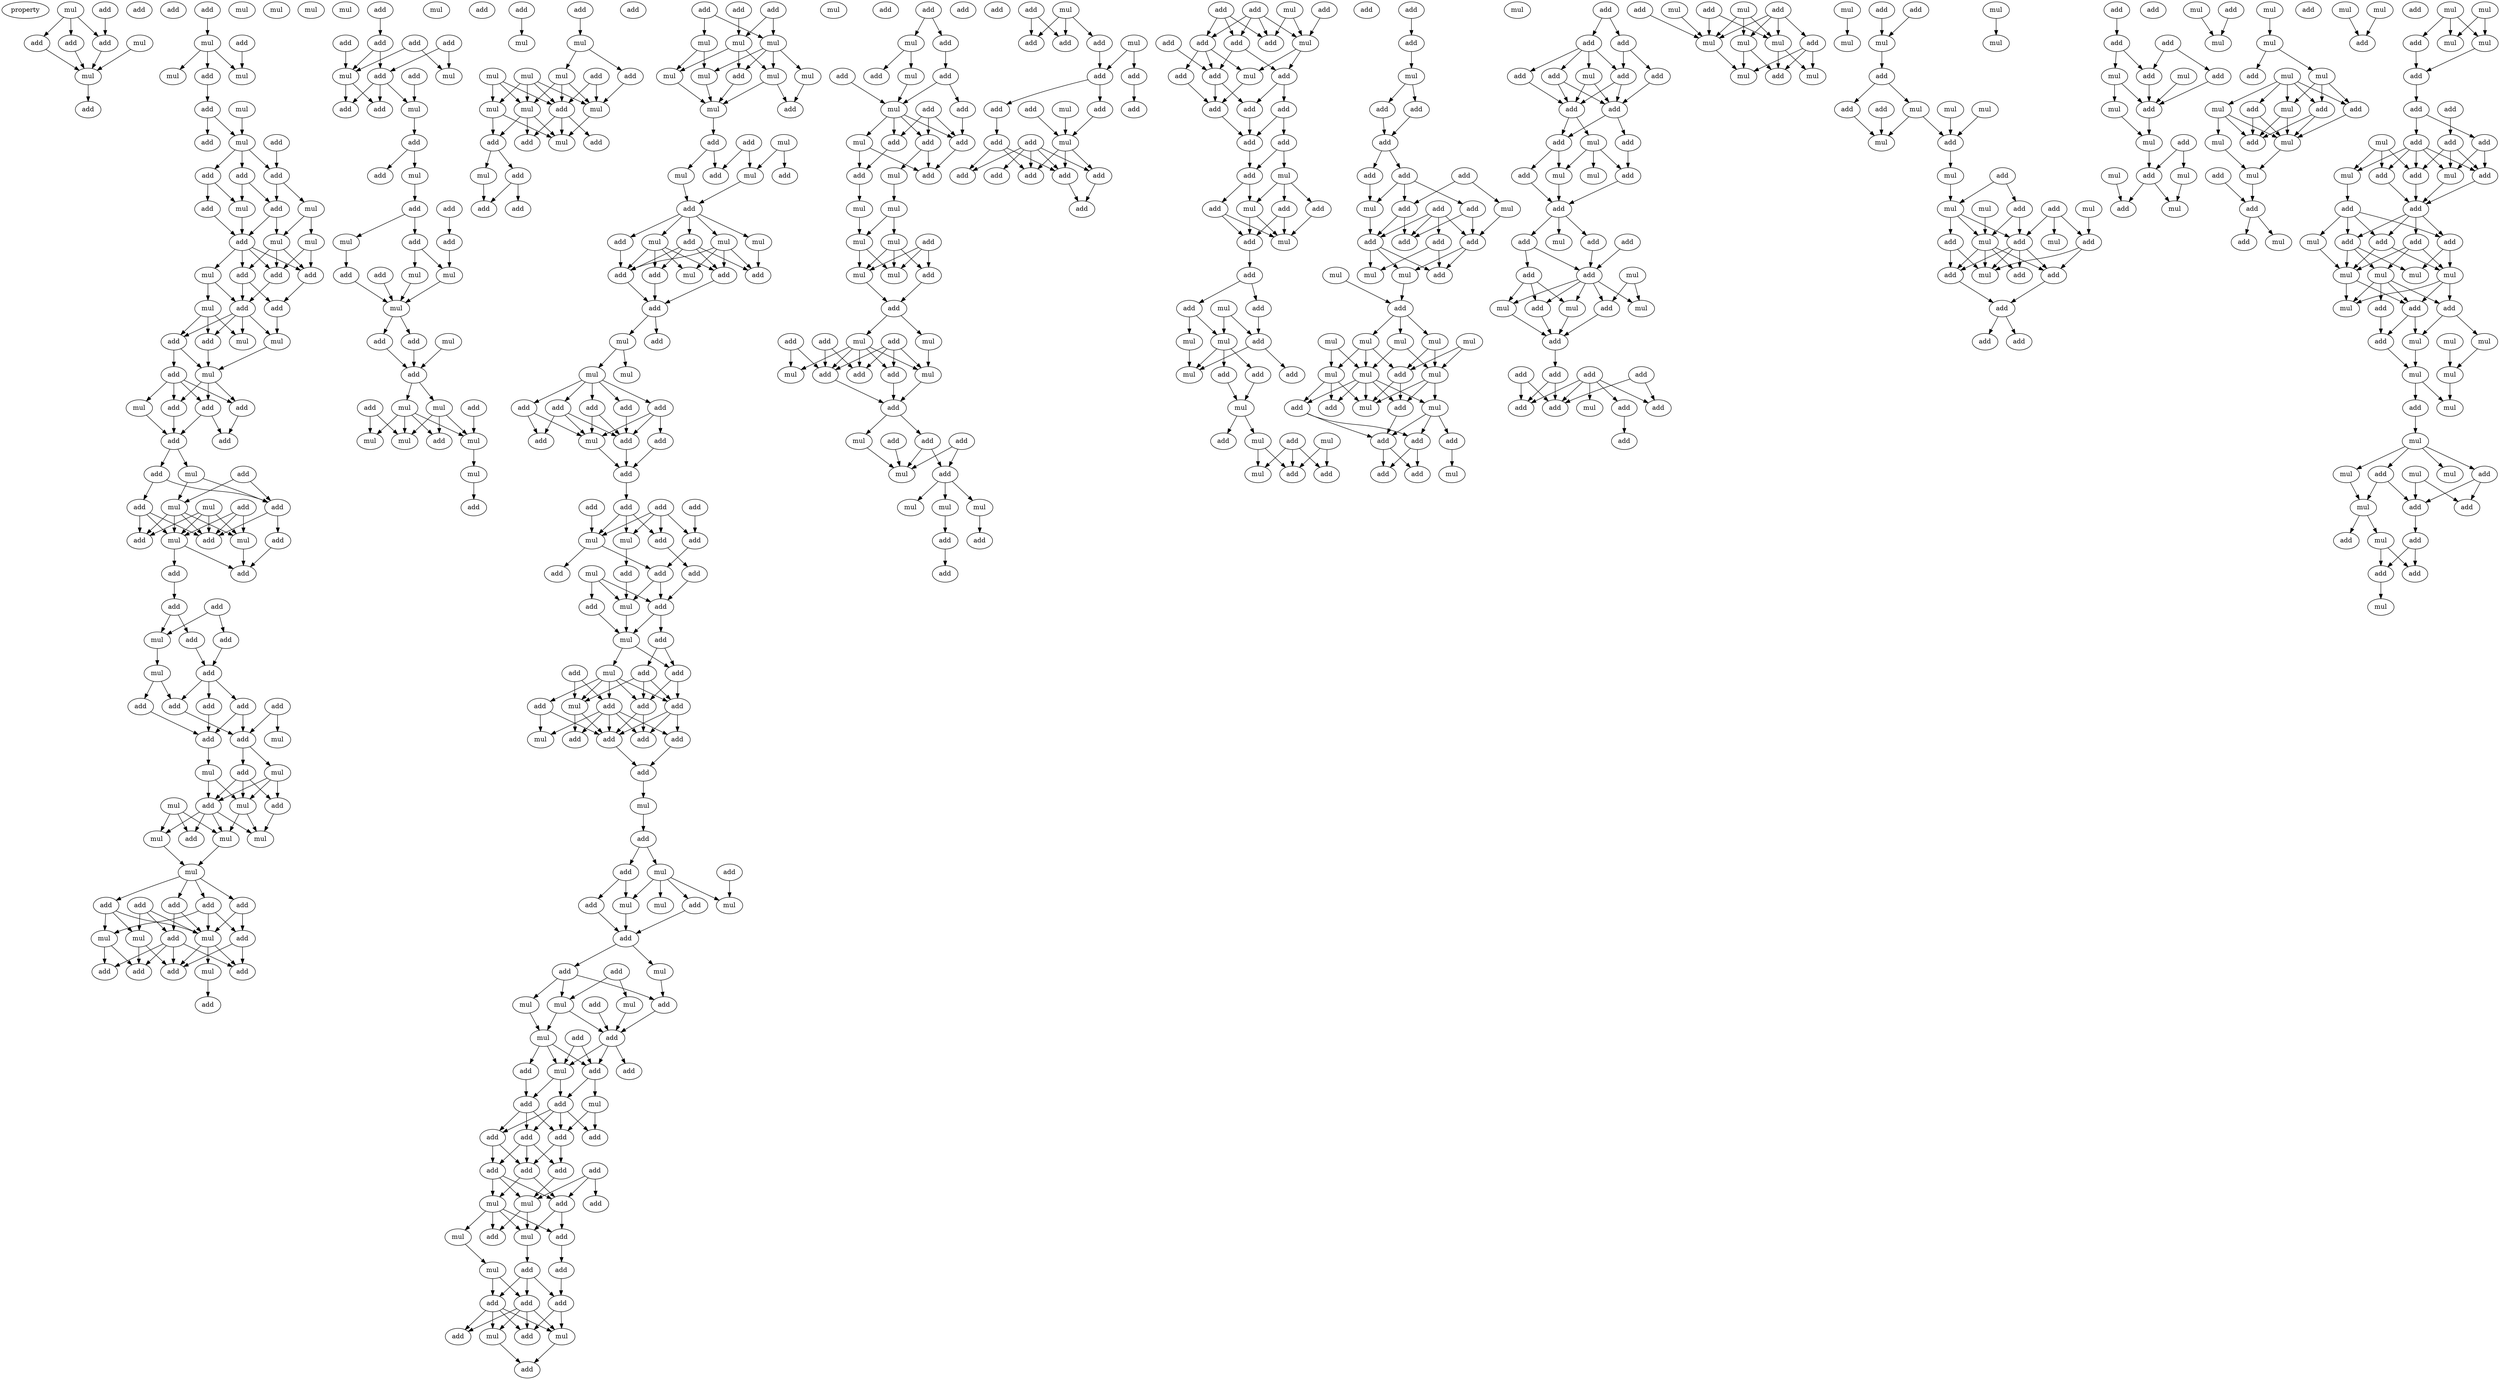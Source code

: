 digraph {
    node [fontcolor=black]
    property [mul=2,lf=1.6]
    0 [ label = mul ];
    1 [ label = add ];
    2 [ label = add ];
    3 [ label = mul ];
    4 [ label = add ];
    5 [ label = add ];
    6 [ label = mul ];
    7 [ label = add ];
    8 [ label = add ];
    9 [ label = add ];
    10 [ label = add ];
    11 [ label = add ];
    12 [ label = mul ];
    13 [ label = add ];
    14 [ label = mul ];
    15 [ label = mul ];
    16 [ label = mul ];
    17 [ label = mul ];
    18 [ label = add ];
    19 [ label = mul ];
    20 [ label = add ];
    21 [ label = add ];
    22 [ label = mul ];
    23 [ label = add ];
    24 [ label = add ];
    25 [ label = add ];
    26 [ label = add ];
    27 [ label = mul ];
    28 [ label = mul ];
    29 [ label = add ];
    30 [ label = add ];
    31 [ label = mul ];
    32 [ label = mul ];
    33 [ label = add ];
    34 [ label = add ];
    35 [ label = mul ];
    36 [ label = add ];
    37 [ label = add ];
    38 [ label = add ];
    39 [ label = mul ];
    40 [ label = add ];
    41 [ label = mul ];
    42 [ label = mul ];
    43 [ label = add ];
    44 [ label = add ];
    45 [ label = mul ];
    46 [ label = mul ];
    47 [ label = add ];
    48 [ label = add ];
    49 [ label = add ];
    50 [ label = add ];
    51 [ label = add ];
    52 [ label = add ];
    53 [ label = mul ];
    54 [ label = add ];
    55 [ label = add ];
    56 [ label = add ];
    57 [ label = mul ];
    58 [ label = mul ];
    59 [ label = add ];
    60 [ label = mul ];
    61 [ label = add ];
    62 [ label = add ];
    63 [ label = add ];
    64 [ label = mul ];
    65 [ label = add ];
    66 [ label = add ];
    67 [ label = mul ];
    68 [ label = add ];
    69 [ label = add ];
    70 [ label = add ];
    71 [ label = mul ];
    72 [ label = add ];
    73 [ label = add ];
    74 [ label = mul ];
    75 [ label = add ];
    76 [ label = add ];
    77 [ label = add ];
    78 [ label = add ];
    79 [ label = add ];
    80 [ label = add ];
    81 [ label = add ];
    82 [ label = mul ];
    83 [ label = mul ];
    84 [ label = mul ];
    85 [ label = add ];
    86 [ label = add ];
    87 [ label = mul ];
    88 [ label = add ];
    89 [ label = mul ];
    90 [ label = mul ];
    91 [ label = mul ];
    92 [ label = add ];
    93 [ label = mul ];
    94 [ label = mul ];
    95 [ label = add ];
    96 [ label = add ];
    97 [ label = add ];
    98 [ label = add ];
    99 [ label = add ];
    100 [ label = add ];
    101 [ label = mul ];
    102 [ label = mul ];
    103 [ label = mul ];
    104 [ label = add ];
    105 [ label = add ];
    106 [ label = mul ];
    107 [ label = add ];
    108 [ label = add ];
    109 [ label = add ];
    110 [ label = add ];
    111 [ label = mul ];
    112 [ label = add ];
    113 [ label = add ];
    114 [ label = add ];
    115 [ label = add ];
    116 [ label = add ];
    117 [ label = mul ];
    118 [ label = mul ];
    119 [ label = add ];
    120 [ label = add ];
    121 [ label = mul ];
    122 [ label = add ];
    123 [ label = add ];
    124 [ label = add ];
    125 [ label = add ];
    126 [ label = mul ];
    127 [ label = add ];
    128 [ label = add ];
    129 [ label = add ];
    130 [ label = add ];
    131 [ label = mul ];
    132 [ label = mul ];
    133 [ label = add ];
    134 [ label = add ];
    135 [ label = mul ];
    136 [ label = mul ];
    137 [ label = mul ];
    138 [ label = add ];
    139 [ label = add ];
    140 [ label = mul ];
    141 [ label = add ];
    142 [ label = add ];
    143 [ label = mul ];
    144 [ label = mul ];
    145 [ label = add ];
    146 [ label = mul ];
    147 [ label = mul ];
    148 [ label = mul ];
    149 [ label = add ];
    150 [ label = mul ];
    151 [ label = add ];
    152 [ label = add ];
    153 [ label = add ];
    154 [ label = mul ];
    155 [ label = add ];
    156 [ label = mul ];
    157 [ label = mul ];
    158 [ label = mul ];
    159 [ label = add ];
    160 [ label = mul ];
    161 [ label = add ];
    162 [ label = add ];
    163 [ label = mul ];
    164 [ label = mul ];
    165 [ label = mul ];
    166 [ label = mul ];
    167 [ label = add ];
    168 [ label = add ];
    169 [ label = add ];
    170 [ label = add ];
    171 [ label = mul ];
    172 [ label = add ];
    173 [ label = add ];
    174 [ label = add ];
    175 [ label = add ];
    176 [ label = add ];
    177 [ label = add ];
    178 [ label = mul ];
    179 [ label = mul ];
    180 [ label = mul ];
    181 [ label = mul ];
    182 [ label = add ];
    183 [ label = mul ];
    184 [ label = mul ];
    185 [ label = mul ];
    186 [ label = add ];
    187 [ label = mul ];
    188 [ label = add ];
    189 [ label = add ];
    190 [ label = mul ];
    191 [ label = mul ];
    192 [ label = mul ];
    193 [ label = add ];
    194 [ label = mul ];
    195 [ label = add ];
    196 [ label = add ];
    197 [ label = add ];
    198 [ label = mul ];
    199 [ label = mul ];
    200 [ label = add ];
    201 [ label = mul ];
    202 [ label = add ];
    203 [ label = add ];
    204 [ label = add ];
    205 [ label = mul ];
    206 [ label = add ];
    207 [ label = add ];
    208 [ label = mul ];
    209 [ label = add ];
    210 [ label = add ];
    211 [ label = mul ];
    212 [ label = mul ];
    213 [ label = add ];
    214 [ label = add ];
    215 [ label = add ];
    216 [ label = add ];
    217 [ label = add ];
    218 [ label = mul ];
    219 [ label = add ];
    220 [ label = add ];
    221 [ label = add ];
    222 [ label = add ];
    223 [ label = add ];
    224 [ label = add ];
    225 [ label = add ];
    226 [ label = add ];
    227 [ label = add ];
    228 [ label = mul ];
    229 [ label = add ];
    230 [ label = mul ];
    231 [ label = add ];
    232 [ label = add ];
    233 [ label = add ];
    234 [ label = mul ];
    235 [ label = add ];
    236 [ label = add ];
    237 [ label = mul ];
    238 [ label = add ];
    239 [ label = add ];
    240 [ label = mul ];
    241 [ label = add ];
    242 [ label = add ];
    243 [ label = mul ];
    244 [ label = add ];
    245 [ label = mul ];
    246 [ label = add ];
    247 [ label = add ];
    248 [ label = add ];
    249 [ label = add ];
    250 [ label = add ];
    251 [ label = mul ];
    252 [ label = add ];
    253 [ label = add ];
    254 [ label = add ];
    255 [ label = add ];
    256 [ label = mul ];
    257 [ label = add ];
    258 [ label = mul ];
    259 [ label = add ];
    260 [ label = add ];
    261 [ label = add ];
    262 [ label = mul ];
    263 [ label = add ];
    264 [ label = mul ];
    265 [ label = mul ];
    266 [ label = add ];
    267 [ label = mul ];
    268 [ label = add ];
    269 [ label = add ];
    270 [ label = mul ];
    271 [ label = add ];
    272 [ label = mul ];
    273 [ label = add ];
    274 [ label = mul ];
    275 [ label = add ];
    276 [ label = mul ];
    277 [ label = add ];
    278 [ label = add ];
    279 [ label = add ];
    280 [ label = mul ];
    281 [ label = add ];
    282 [ label = add ];
    283 [ label = add ];
    284 [ label = mul ];
    285 [ label = add ];
    286 [ label = add ];
    287 [ label = add ];
    288 [ label = add ];
    289 [ label = add ];
    290 [ label = add ];
    291 [ label = add ];
    292 [ label = add ];
    293 [ label = add ];
    294 [ label = mul ];
    295 [ label = add ];
    296 [ label = mul ];
    297 [ label = add ];
    298 [ label = add ];
    299 [ label = mul ];
    300 [ label = mul ];
    301 [ label = add ];
    302 [ label = mul ];
    303 [ label = add ];
    304 [ label = add ];
    305 [ label = add ];
    306 [ label = add ];
    307 [ label = add ];
    308 [ label = add ];
    309 [ label = mul ];
    310 [ label = mul ];
    311 [ label = add ];
    312 [ label = add ];
    313 [ label = add ];
    314 [ label = mul ];
    315 [ label = add ];
    316 [ label = add ];
    317 [ label = mul ];
    318 [ label = add ];
    319 [ label = add ];
    320 [ label = add ];
    321 [ label = add ];
    322 [ label = mul ];
    323 [ label = add ];
    324 [ label = add ];
    325 [ label = add ];
    326 [ label = mul ];
    327 [ label = add ];
    328 [ label = add ];
    329 [ label = mul ];
    330 [ label = mul ];
    331 [ label = mul ];
    332 [ label = mul ];
    333 [ label = mul ];
    334 [ label = add ];
    335 [ label = mul ];
    336 [ label = mul ];
    337 [ label = add ];
    338 [ label = add ];
    339 [ label = mul ];
    340 [ label = add ];
    341 [ label = mul ];
    342 [ label = add ];
    343 [ label = add ];
    344 [ label = add ];
    345 [ label = mul ];
    346 [ label = mul ];
    347 [ label = add ];
    348 [ label = add ];
    349 [ label = add ];
    350 [ label = add ];
    351 [ label = add ];
    352 [ label = add ];
    353 [ label = mul ];
    354 [ label = add ];
    355 [ label = mul ];
    356 [ label = add ];
    357 [ label = mul ];
    358 [ label = mul ];
    359 [ label = mul ];
    360 [ label = add ];
    361 [ label = add ];
    362 [ label = add ];
    363 [ label = add ];
    364 [ label = mul ];
    365 [ label = add ];
    366 [ label = add ];
    367 [ label = mul ];
    368 [ label = add ];
    369 [ label = add ];
    370 [ label = add ];
    371 [ label = mul ];
    372 [ label = add ];
    373 [ label = add ];
    374 [ label = add ];
    375 [ label = add ];
    376 [ label = mul ];
    377 [ label = add ];
    378 [ label = add ];
    379 [ label = add ];
    380 [ label = add ];
    381 [ label = add ];
    382 [ label = add ];
    383 [ label = add ];
    384 [ label = add ];
    385 [ label = add ];
    386 [ label = add ];
    387 [ label = mul ];
    388 [ label = add ];
    389 [ label = add ];
    390 [ label = add ];
    391 [ label = mul ];
    392 [ label = add ];
    393 [ label = add ];
    394 [ label = add ];
    395 [ label = mul ];
    396 [ label = add ];
    397 [ label = add ];
    398 [ label = add ];
    399 [ label = add ];
    400 [ label = add ];
    401 [ label = add ];
    402 [ label = add ];
    403 [ label = add ];
    404 [ label = mul ];
    405 [ label = add ];
    406 [ label = add ];
    407 [ label = mul ];
    408 [ label = add ];
    409 [ label = add ];
    410 [ label = mul ];
    411 [ label = add ];
    412 [ label = add ];
    413 [ label = mul ];
    414 [ label = add ];
    415 [ label = add ];
    416 [ label = add ];
    417 [ label = mul ];
    418 [ label = mul ];
    419 [ label = add ];
    420 [ label = mul ];
    421 [ label = add ];
    422 [ label = add ];
    423 [ label = mul ];
    424 [ label = mul ];
    425 [ label = add ];
    426 [ label = mul ];
    427 [ label = add ];
    428 [ label = add ];
    429 [ label = mul ];
    430 [ label = add ];
    431 [ label = add ];
    432 [ label = add ];
    433 [ label = mul ];
    434 [ label = mul ];
    435 [ label = add ];
    436 [ label = add ];
    437 [ label = add ];
    438 [ label = add ];
    439 [ label = add ];
    440 [ label = add ];
    441 [ label = add ];
    442 [ label = mul ];
    443 [ label = mul ];
    444 [ label = add ];
    445 [ label = add ];
    446 [ label = add ];
    447 [ label = add ];
    448 [ label = add ];
    449 [ label = add ];
    450 [ label = mul ];
    451 [ label = mul ];
    452 [ label = add ];
    453 [ label = mul ];
    454 [ label = add ];
    455 [ label = mul ];
    456 [ label = mul ];
    457 [ label = mul ];
    458 [ label = mul ];
    459 [ label = mul ];
    460 [ label = add ];
    461 [ label = mul ];
    462 [ label = mul ];
    463 [ label = mul ];
    464 [ label = add ];
    465 [ label = mul ];
    466 [ label = add ];
    467 [ label = mul ];
    468 [ label = add ];
    469 [ label = add ];
    470 [ label = add ];
    471 [ label = add ];
    472 [ label = add ];
    473 [ label = mul ];
    474 [ label = add ];
    475 [ label = add ];
    476 [ label = add ];
    477 [ label = add ];
    478 [ label = add ];
    479 [ label = add ];
    480 [ label = add ];
    481 [ label = mul ];
    482 [ label = add ];
    483 [ label = add ];
    484 [ label = add ];
    485 [ label = add ];
    486 [ label = add ];
    487 [ label = mul ];
    488 [ label = add ];
    489 [ label = mul ];
    490 [ label = add ];
    491 [ label = mul ];
    492 [ label = add ];
    493 [ label = add ];
    494 [ label = add ];
    495 [ label = add ];
    496 [ label = mul ];
    497 [ label = mul ];
    498 [ label = add ];
    499 [ label = add ];
    500 [ label = mul ];
    501 [ label = mul ];
    502 [ label = add ];
    503 [ label = add ];
    504 [ label = mul ];
    505 [ label = add ];
    506 [ label = add ];
    507 [ label = add ];
    508 [ label = add ];
    509 [ label = add ];
    510 [ label = add ];
    511 [ label = mul ];
    512 [ label = add ];
    513 [ label = add ];
    514 [ label = add ];
    515 [ label = add ];
    516 [ label = mul ];
    517 [ label = add ];
    518 [ label = mul ];
    519 [ label = add ];
    520 [ label = add ];
    521 [ label = mul ];
    522 [ label = add ];
    523 [ label = mul ];
    524 [ label = mul ];
    525 [ label = mul ];
    526 [ label = mul ];
    527 [ label = add ];
    528 [ label = mul ];
    529 [ label = mul ];
    530 [ label = add ];
    531 [ label = add ];
    532 [ label = mul ];
    533 [ label = mul ];
    534 [ label = mul ];
    535 [ label = add ];
    536 [ label = add ];
    537 [ label = mul ];
    538 [ label = add ];
    539 [ label = mul ];
    540 [ label = mul ];
    541 [ label = add ];
    542 [ label = mul ];
    543 [ label = add ];
    544 [ label = mul ];
    545 [ label = mul ];
    546 [ label = add ];
    547 [ label = mul ];
    548 [ label = mul ];
    549 [ label = add ];
    550 [ label = mul ];
    551 [ label = add ];
    552 [ label = add ];
    553 [ label = add ];
    554 [ label = mul ];
    555 [ label = add ];
    556 [ label = add ];
    557 [ label = mul ];
    558 [ label = add ];
    559 [ label = add ];
    560 [ label = add ];
    561 [ label = add ];
    562 [ label = add ];
    563 [ label = add ];
    564 [ label = add ];
    565 [ label = mul ];
    566 [ label = mul ];
    567 [ label = add ];
    568 [ label = add ];
    569 [ label = mul ];
    570 [ label = add ];
    571 [ label = add ];
    572 [ label = mul ];
    573 [ label = add ];
    574 [ label = mul ];
    575 [ label = mul ];
    576 [ label = add ];
    577 [ label = mul ];
    578 [ label = add ];
    579 [ label = mul ];
    580 [ label = add ];
    581 [ label = mul ];
    582 [ label = mul ];
    583 [ label = add ];
    584 [ label = mul ];
    585 [ label = mul ];
    586 [ label = add ];
    587 [ label = mul ];
    588 [ label = add ];
    589 [ label = add ];
    590 [ label = add ];
    591 [ label = mul ];
    592 [ label = mul ];
    593 [ label = add ];
    594 [ label = mul ];
    595 [ label = mul ];
    596 [ label = add ];
    597 [ label = mul ];
    598 [ label = add ];
    599 [ label = add ];
    600 [ label = mul ];
    601 [ label = add ];
    602 [ label = mul ];
    603 [ label = mul ];
    604 [ label = add ];
    605 [ label = mul ];
    606 [ label = mul ];
    607 [ label = add ];
    608 [ label = mul ];
    609 [ label = mul ];
    610 [ label = add ];
    611 [ label = add ];
    612 [ label = add ];
    613 [ label = mul ];
    614 [ label = add ];
    615 [ label = add ];
    616 [ label = add ];
    617 [ label = add ];
    618 [ label = add ];
    619 [ label = add ];
    620 [ label = mul ];
    621 [ label = mul ];
    622 [ label = add ];
    623 [ label = add ];
    624 [ label = add ];
    625 [ label = mul ];
    626 [ label = add ];
    627 [ label = add ];
    628 [ label = add ];
    629 [ label = mul ];
    630 [ label = mul ];
    631 [ label = mul ];
    632 [ label = mul ];
    633 [ label = add ];
    634 [ label = add ];
    635 [ label = mul ];
    636 [ label = add ];
    637 [ label = mul ];
    638 [ label = mul ];
    639 [ label = add ];
    640 [ label = mul ];
    641 [ label = mul ];
    642 [ label = mul ];
    643 [ label = add ];
    644 [ label = mul ];
    645 [ label = mul ];
    646 [ label = mul ];
    647 [ label = add ];
    648 [ label = mul ];
    649 [ label = add ];
    650 [ label = mul ];
    651 [ label = mul ];
    652 [ label = add ];
    653 [ label = add ];
    654 [ label = add ];
    655 [ label = mul ];
    656 [ label = add ];
    657 [ label = add ];
    658 [ label = add ];
    659 [ label = mul ];
    0 -> 2 [ name = 0 ];
    0 -> 4 [ name = 1 ];
    0 -> 5 [ name = 2 ];
    1 -> 4 [ name = 3 ];
    2 -> 6 [ name = 4 ];
    3 -> 6 [ name = 5 ];
    4 -> 6 [ name = 6 ];
    5 -> 6 [ name = 7 ];
    6 -> 7 [ name = 8 ];
    10 -> 12 [ name = 9 ];
    11 -> 16 [ name = 10 ];
    12 -> 13 [ name = 11 ];
    12 -> 16 [ name = 12 ];
    12 -> 17 [ name = 13 ];
    13 -> 18 [ name = 14 ];
    18 -> 20 [ name = 15 ];
    18 -> 22 [ name = 16 ];
    19 -> 22 [ name = 17 ];
    21 -> 23 [ name = 18 ];
    22 -> 23 [ name = 19 ];
    22 -> 24 [ name = 20 ];
    22 -> 25 [ name = 21 ];
    23 -> 27 [ name = 22 ];
    23 -> 29 [ name = 23 ];
    24 -> 26 [ name = 24 ];
    24 -> 28 [ name = 25 ];
    25 -> 28 [ name = 26 ];
    25 -> 29 [ name = 27 ];
    26 -> 30 [ name = 28 ];
    27 -> 31 [ name = 29 ];
    27 -> 32 [ name = 30 ];
    28 -> 30 [ name = 31 ];
    29 -> 30 [ name = 32 ];
    29 -> 31 [ name = 33 ];
    30 -> 33 [ name = 34 ];
    30 -> 34 [ name = 35 ];
    30 -> 35 [ name = 36 ];
    30 -> 36 [ name = 37 ];
    31 -> 33 [ name = 38 ];
    31 -> 34 [ name = 39 ];
    31 -> 36 [ name = 40 ];
    32 -> 34 [ name = 41 ];
    32 -> 36 [ name = 42 ];
    33 -> 37 [ name = 43 ];
    33 -> 38 [ name = 44 ];
    34 -> 38 [ name = 45 ];
    35 -> 38 [ name = 46 ];
    35 -> 39 [ name = 47 ];
    36 -> 37 [ name = 48 ];
    37 -> 42 [ name = 49 ];
    38 -> 40 [ name = 50 ];
    38 -> 41 [ name = 51 ];
    38 -> 42 [ name = 52 ];
    38 -> 43 [ name = 53 ];
    39 -> 40 [ name = 54 ];
    39 -> 41 [ name = 55 ];
    39 -> 43 [ name = 56 ];
    40 -> 44 [ name = 57 ];
    40 -> 45 [ name = 58 ];
    42 -> 45 [ name = 59 ];
    43 -> 45 [ name = 60 ];
    44 -> 46 [ name = 61 ];
    44 -> 47 [ name = 62 ];
    44 -> 48 [ name = 63 ];
    44 -> 49 [ name = 64 ];
    45 -> 47 [ name = 65 ];
    45 -> 48 [ name = 66 ];
    45 -> 49 [ name = 67 ];
    46 -> 51 [ name = 68 ];
    47 -> 51 [ name = 69 ];
    48 -> 50 [ name = 70 ];
    48 -> 51 [ name = 71 ];
    49 -> 50 [ name = 72 ];
    51 -> 53 [ name = 73 ];
    51 -> 54 [ name = 74 ];
    52 -> 56 [ name = 75 ];
    52 -> 57 [ name = 76 ];
    53 -> 56 [ name = 77 ];
    53 -> 57 [ name = 78 ];
    54 -> 55 [ name = 79 ];
    54 -> 56 [ name = 80 ];
    55 -> 62 [ name = 81 ];
    55 -> 63 [ name = 82 ];
    55 -> 64 [ name = 83 ];
    56 -> 61 [ name = 84 ];
    56 -> 63 [ name = 85 ];
    57 -> 60 [ name = 86 ];
    57 -> 62 [ name = 87 ];
    57 -> 63 [ name = 88 ];
    57 -> 64 [ name = 89 ];
    58 -> 60 [ name = 90 ];
    58 -> 62 [ name = 91 ];
    58 -> 63 [ name = 92 ];
    58 -> 64 [ name = 93 ];
    59 -> 60 [ name = 94 ];
    59 -> 63 [ name = 95 ];
    59 -> 64 [ name = 96 ];
    60 -> 66 [ name = 97 ];
    61 -> 66 [ name = 98 ];
    64 -> 65 [ name = 99 ];
    64 -> 66 [ name = 100 ];
    65 -> 68 [ name = 101 ];
    68 -> 70 [ name = 102 ];
    68 -> 71 [ name = 103 ];
    69 -> 71 [ name = 104 ];
    69 -> 72 [ name = 105 ];
    70 -> 73 [ name = 106 ];
    71 -> 74 [ name = 107 ];
    72 -> 73 [ name = 108 ];
    73 -> 75 [ name = 109 ];
    73 -> 77 [ name = 110 ];
    73 -> 79 [ name = 111 ];
    74 -> 76 [ name = 112 ];
    74 -> 77 [ name = 113 ];
    75 -> 80 [ name = 114 ];
    75 -> 81 [ name = 115 ];
    76 -> 80 [ name = 116 ];
    77 -> 81 [ name = 117 ];
    78 -> 81 [ name = 118 ];
    78 -> 82 [ name = 119 ];
    79 -> 80 [ name = 120 ];
    80 -> 84 [ name = 121 ];
    81 -> 83 [ name = 122 ];
    81 -> 85 [ name = 123 ];
    83 -> 86 [ name = 124 ];
    83 -> 87 [ name = 125 ];
    83 -> 88 [ name = 126 ];
    84 -> 86 [ name = 127 ];
    84 -> 87 [ name = 128 ];
    85 -> 86 [ name = 129 ];
    85 -> 87 [ name = 130 ];
    85 -> 88 [ name = 131 ];
    86 -> 90 [ name = 132 ];
    86 -> 91 [ name = 133 ];
    86 -> 92 [ name = 134 ];
    86 -> 93 [ name = 135 ];
    87 -> 91 [ name = 136 ];
    87 -> 93 [ name = 137 ];
    88 -> 91 [ name = 138 ];
    89 -> 90 [ name = 139 ];
    89 -> 92 [ name = 140 ];
    89 -> 93 [ name = 141 ];
    90 -> 94 [ name = 142 ];
    93 -> 94 [ name = 143 ];
    94 -> 95 [ name = 144 ];
    94 -> 96 [ name = 145 ];
    94 -> 98 [ name = 146 ];
    94 -> 99 [ name = 147 ];
    95 -> 100 [ name = 148 ];
    95 -> 101 [ name = 149 ];
    95 -> 102 [ name = 150 ];
    96 -> 101 [ name = 151 ];
    96 -> 102 [ name = 152 ];
    96 -> 103 [ name = 153 ];
    97 -> 101 [ name = 154 ];
    97 -> 103 [ name = 155 ];
    97 -> 104 [ name = 156 ];
    98 -> 101 [ name = 157 ];
    98 -> 104 [ name = 158 ];
    99 -> 100 [ name = 159 ];
    99 -> 101 [ name = 160 ];
    100 -> 107 [ name = 161 ];
    100 -> 109 [ name = 162 ];
    101 -> 106 [ name = 163 ];
    101 -> 107 [ name = 164 ];
    101 -> 109 [ name = 165 ];
    102 -> 105 [ name = 166 ];
    102 -> 108 [ name = 167 ];
    103 -> 107 [ name = 168 ];
    103 -> 108 [ name = 169 ];
    104 -> 105 [ name = 170 ];
    104 -> 107 [ name = 171 ];
    104 -> 108 [ name = 172 ];
    104 -> 109 [ name = 173 ];
    106 -> 110 [ name = 174 ];
    112 -> 116 [ name = 175 ];
    113 -> 117 [ name = 176 ];
    113 -> 118 [ name = 177 ];
    114 -> 118 [ name = 178 ];
    114 -> 119 [ name = 179 ];
    115 -> 117 [ name = 180 ];
    116 -> 117 [ name = 181 ];
    116 -> 119 [ name = 182 ];
    117 -> 122 [ name = 183 ];
    117 -> 123 [ name = 184 ];
    119 -> 121 [ name = 185 ];
    119 -> 122 [ name = 186 ];
    119 -> 123 [ name = 187 ];
    120 -> 121 [ name = 188 ];
    121 -> 124 [ name = 189 ];
    124 -> 125 [ name = 190 ];
    124 -> 126 [ name = 191 ];
    126 -> 127 [ name = 192 ];
    127 -> 130 [ name = 193 ];
    127 -> 131 [ name = 194 ];
    128 -> 129 [ name = 195 ];
    129 -> 132 [ name = 196 ];
    130 -> 132 [ name = 197 ];
    130 -> 135 [ name = 198 ];
    131 -> 134 [ name = 199 ];
    132 -> 136 [ name = 200 ];
    133 -> 136 [ name = 201 ];
    134 -> 136 [ name = 202 ];
    135 -> 136 [ name = 203 ];
    136 -> 138 [ name = 204 ];
    136 -> 139 [ name = 205 ];
    138 -> 141 [ name = 206 ];
    139 -> 141 [ name = 207 ];
    140 -> 141 [ name = 208 ];
    141 -> 143 [ name = 209 ];
    141 -> 144 [ name = 210 ];
    142 -> 146 [ name = 211 ];
    143 -> 146 [ name = 212 ];
    143 -> 148 [ name = 213 ];
    143 -> 149 [ name = 214 ];
    144 -> 146 [ name = 215 ];
    144 -> 147 [ name = 216 ];
    144 -> 148 [ name = 217 ];
    144 -> 149 [ name = 218 ];
    145 -> 147 [ name = 219 ];
    145 -> 148 [ name = 220 ];
    146 -> 150 [ name = 221 ];
    150 -> 151 [ name = 222 ];
    153 -> 154 [ name = 223 ];
    155 -> 156 [ name = 224 ];
    156 -> 157 [ name = 225 ];
    156 -> 159 [ name = 226 ];
    157 -> 162 [ name = 227 ];
    157 -> 163 [ name = 228 ];
    157 -> 165 [ name = 229 ];
    158 -> 162 [ name = 230 ];
    158 -> 163 [ name = 231 ];
    158 -> 164 [ name = 232 ];
    159 -> 165 [ name = 233 ];
    160 -> 162 [ name = 234 ];
    160 -> 163 [ name = 235 ];
    160 -> 164 [ name = 236 ];
    160 -> 165 [ name = 237 ];
    161 -> 162 [ name = 238 ];
    161 -> 165 [ name = 239 ];
    162 -> 166 [ name = 240 ];
    162 -> 167 [ name = 241 ];
    162 -> 170 [ name = 242 ];
    163 -> 166 [ name = 243 ];
    163 -> 167 [ name = 244 ];
    163 -> 168 [ name = 245 ];
    164 -> 166 [ name = 246 ];
    164 -> 168 [ name = 247 ];
    165 -> 166 [ name = 248 ];
    168 -> 171 [ name = 249 ];
    168 -> 172 [ name = 250 ];
    171 -> 174 [ name = 251 ];
    172 -> 173 [ name = 252 ];
    172 -> 174 [ name = 253 ];
    175 -> 180 [ name = 254 ];
    176 -> 178 [ name = 255 ];
    176 -> 179 [ name = 256 ];
    177 -> 179 [ name = 257 ];
    177 -> 180 [ name = 258 ];
    178 -> 184 [ name = 259 ];
    178 -> 185 [ name = 260 ];
    179 -> 181 [ name = 261 ];
    179 -> 182 [ name = 262 ];
    179 -> 183 [ name = 263 ];
    179 -> 185 [ name = 264 ];
    180 -> 181 [ name = 265 ];
    180 -> 182 [ name = 266 ];
    180 -> 184 [ name = 267 ];
    181 -> 186 [ name = 268 ];
    181 -> 187 [ name = 269 ];
    182 -> 187 [ name = 270 ];
    183 -> 186 [ name = 271 ];
    184 -> 187 [ name = 272 ];
    185 -> 187 [ name = 273 ];
    187 -> 188 [ name = 274 ];
    188 -> 191 [ name = 275 ];
    188 -> 193 [ name = 276 ];
    189 -> 193 [ name = 277 ];
    189 -> 194 [ name = 278 ];
    190 -> 194 [ name = 279 ];
    190 -> 195 [ name = 280 ];
    191 -> 196 [ name = 281 ];
    194 -> 196 [ name = 282 ];
    196 -> 197 [ name = 283 ];
    196 -> 198 [ name = 284 ];
    196 -> 199 [ name = 285 ];
    196 -> 200 [ name = 286 ];
    196 -> 201 [ name = 287 ];
    197 -> 202 [ name = 288 ];
    197 -> 203 [ name = 289 ];
    197 -> 204 [ name = 290 ];
    197 -> 206 [ name = 291 ];
    198 -> 202 [ name = 292 ];
    198 -> 203 [ name = 293 ];
    198 -> 205 [ name = 294 ];
    198 -> 206 [ name = 295 ];
    199 -> 206 [ name = 296 ];
    200 -> 203 [ name = 297 ];
    201 -> 202 [ name = 298 ];
    201 -> 203 [ name = 299 ];
    201 -> 204 [ name = 300 ];
    201 -> 205 [ name = 301 ];
    202 -> 207 [ name = 302 ];
    203 -> 207 [ name = 303 ];
    204 -> 207 [ name = 304 ];
    207 -> 208 [ name = 305 ];
    207 -> 210 [ name = 306 ];
    208 -> 211 [ name = 307 ];
    208 -> 212 [ name = 308 ];
    211 -> 213 [ name = 309 ];
    211 -> 214 [ name = 310 ];
    211 -> 215 [ name = 311 ];
    211 -> 216 [ name = 312 ];
    211 -> 217 [ name = 313 ];
    213 -> 218 [ name = 314 ];
    213 -> 221 [ name = 315 ];
    214 -> 218 [ name = 316 ];
    214 -> 220 [ name = 317 ];
    214 -> 221 [ name = 318 ];
    215 -> 218 [ name = 319 ];
    215 -> 220 [ name = 320 ];
    216 -> 218 [ name = 321 ];
    216 -> 219 [ name = 322 ];
    216 -> 220 [ name = 323 ];
    217 -> 220 [ name = 324 ];
    218 -> 222 [ name = 325 ];
    219 -> 222 [ name = 326 ];
    220 -> 222 [ name = 327 ];
    222 -> 225 [ name = 328 ];
    223 -> 227 [ name = 329 ];
    223 -> 228 [ name = 330 ];
    223 -> 229 [ name = 331 ];
    223 -> 230 [ name = 332 ];
    224 -> 229 [ name = 333 ];
    225 -> 227 [ name = 334 ];
    225 -> 228 [ name = 335 ];
    225 -> 230 [ name = 336 ];
    226 -> 228 [ name = 337 ];
    227 -> 233 [ name = 338 ];
    228 -> 232 [ name = 339 ];
    228 -> 235 [ name = 340 ];
    229 -> 235 [ name = 341 ];
    230 -> 231 [ name = 342 ];
    231 -> 237 [ name = 343 ];
    233 -> 238 [ name = 344 ];
    234 -> 236 [ name = 345 ];
    234 -> 237 [ name = 346 ];
    234 -> 238 [ name = 347 ];
    235 -> 237 [ name = 348 ];
    235 -> 238 [ name = 349 ];
    236 -> 240 [ name = 350 ];
    237 -> 240 [ name = 351 ];
    238 -> 239 [ name = 352 ];
    238 -> 240 [ name = 353 ];
    239 -> 241 [ name = 354 ];
    239 -> 244 [ name = 355 ];
    240 -> 243 [ name = 356 ];
    240 -> 244 [ name = 357 ];
    241 -> 245 [ name = 358 ];
    241 -> 246 [ name = 359 ];
    241 -> 248 [ name = 360 ];
    242 -> 245 [ name = 361 ];
    242 -> 249 [ name = 362 ];
    243 -> 245 [ name = 363 ];
    243 -> 246 [ name = 364 ];
    243 -> 247 [ name = 365 ];
    243 -> 248 [ name = 366 ];
    243 -> 249 [ name = 367 ];
    244 -> 246 [ name = 368 ];
    244 -> 248 [ name = 369 ];
    245 -> 252 [ name = 370 ];
    245 -> 254 [ name = 371 ];
    246 -> 250 [ name = 372 ];
    246 -> 252 [ name = 373 ];
    246 -> 253 [ name = 374 ];
    247 -> 251 [ name = 375 ];
    247 -> 252 [ name = 376 ];
    248 -> 252 [ name = 377 ];
    248 -> 253 [ name = 378 ];
    249 -> 250 [ name = 379 ];
    249 -> 251 [ name = 380 ];
    249 -> 252 [ name = 381 ];
    249 -> 253 [ name = 382 ];
    249 -> 254 [ name = 383 ];
    250 -> 255 [ name = 384 ];
    252 -> 255 [ name = 385 ];
    255 -> 256 [ name = 386 ];
    256 -> 257 [ name = 387 ];
    257 -> 258 [ name = 388 ];
    257 -> 260 [ name = 389 ];
    258 -> 262 [ name = 390 ];
    258 -> 263 [ name = 391 ];
    258 -> 264 [ name = 392 ];
    258 -> 265 [ name = 393 ];
    259 -> 265 [ name = 394 ];
    260 -> 261 [ name = 395 ];
    260 -> 264 [ name = 396 ];
    261 -> 266 [ name = 397 ];
    263 -> 266 [ name = 398 ];
    264 -> 266 [ name = 399 ];
    266 -> 267 [ name = 400 ];
    266 -> 269 [ name = 401 ];
    267 -> 271 [ name = 402 ];
    268 -> 272 [ name = 403 ];
    268 -> 274 [ name = 404 ];
    269 -> 270 [ name = 405 ];
    269 -> 271 [ name = 406 ];
    269 -> 274 [ name = 407 ];
    270 -> 276 [ name = 408 ];
    271 -> 275 [ name = 409 ];
    272 -> 275 [ name = 410 ];
    273 -> 275 [ name = 411 ];
    274 -> 275 [ name = 412 ];
    274 -> 276 [ name = 413 ];
    275 -> 279 [ name = 414 ];
    275 -> 280 [ name = 415 ];
    275 -> 281 [ name = 416 ];
    276 -> 278 [ name = 417 ];
    276 -> 280 [ name = 418 ];
    276 -> 281 [ name = 419 ];
    277 -> 280 [ name = 420 ];
    277 -> 281 [ name = 421 ];
    278 -> 282 [ name = 422 ];
    280 -> 282 [ name = 423 ];
    280 -> 283 [ name = 424 ];
    281 -> 283 [ name = 425 ];
    281 -> 284 [ name = 426 ];
    282 -> 285 [ name = 427 ];
    282 -> 286 [ name = 428 ];
    282 -> 287 [ name = 429 ];
    283 -> 285 [ name = 430 ];
    283 -> 286 [ name = 431 ];
    283 -> 287 [ name = 432 ];
    283 -> 288 [ name = 433 ];
    284 -> 287 [ name = 434 ];
    284 -> 288 [ name = 435 ];
    285 -> 289 [ name = 436 ];
    285 -> 290 [ name = 437 ];
    286 -> 289 [ name = 438 ];
    286 -> 290 [ name = 439 ];
    286 -> 292 [ name = 440 ];
    287 -> 290 [ name = 441 ];
    287 -> 292 [ name = 442 ];
    289 -> 293 [ name = 443 ];
    289 -> 294 [ name = 444 ];
    289 -> 296 [ name = 445 ];
    290 -> 293 [ name = 446 ];
    290 -> 294 [ name = 447 ];
    291 -> 293 [ name = 448 ];
    291 -> 295 [ name = 449 ];
    291 -> 296 [ name = 450 ];
    292 -> 296 [ name = 451 ];
    293 -> 298 [ name = 452 ];
    293 -> 299 [ name = 453 ];
    294 -> 297 [ name = 454 ];
    294 -> 298 [ name = 455 ];
    294 -> 299 [ name = 456 ];
    294 -> 300 [ name = 457 ];
    296 -> 297 [ name = 458 ];
    296 -> 299 [ name = 459 ];
    298 -> 303 [ name = 460 ];
    299 -> 301 [ name = 461 ];
    300 -> 302 [ name = 462 ];
    301 -> 304 [ name = 463 ];
    301 -> 305 [ name = 464 ];
    301 -> 306 [ name = 465 ];
    302 -> 305 [ name = 466 ];
    302 -> 306 [ name = 467 ];
    303 -> 304 [ name = 468 ];
    304 -> 308 [ name = 469 ];
    304 -> 310 [ name = 470 ];
    305 -> 307 [ name = 471 ];
    305 -> 308 [ name = 472 ];
    305 -> 309 [ name = 473 ];
    305 -> 310 [ name = 474 ];
    306 -> 307 [ name = 475 ];
    306 -> 308 [ name = 476 ];
    306 -> 309 [ name = 477 ];
    306 -> 310 [ name = 478 ];
    309 -> 311 [ name = 479 ];
    310 -> 311 [ name = 480 ];
    312 -> 313 [ name = 481 ];
    312 -> 314 [ name = 482 ];
    313 -> 319 [ name = 483 ];
    314 -> 315 [ name = 484 ];
    314 -> 317 [ name = 485 ];
    317 -> 322 [ name = 486 ];
    318 -> 322 [ name = 487 ];
    319 -> 320 [ name = 488 ];
    319 -> 322 [ name = 489 ];
    320 -> 324 [ name = 490 ];
    321 -> 323 [ name = 491 ];
    321 -> 324 [ name = 492 ];
    321 -> 325 [ name = 493 ];
    322 -> 323 [ name = 494 ];
    322 -> 324 [ name = 495 ];
    322 -> 325 [ name = 496 ];
    322 -> 326 [ name = 497 ];
    323 -> 328 [ name = 498 ];
    323 -> 329 [ name = 499 ];
    324 -> 328 [ name = 500 ];
    325 -> 327 [ name = 501 ];
    326 -> 327 [ name = 502 ];
    326 -> 328 [ name = 503 ];
    327 -> 331 [ name = 504 ];
    329 -> 330 [ name = 505 ];
    330 -> 332 [ name = 506 ];
    330 -> 333 [ name = 507 ];
    331 -> 333 [ name = 508 ];
    332 -> 335 [ name = 509 ];
    332 -> 336 [ name = 510 ];
    332 -> 337 [ name = 511 ];
    333 -> 335 [ name = 512 ];
    333 -> 336 [ name = 513 ];
    334 -> 335 [ name = 514 ];
    334 -> 336 [ name = 515 ];
    334 -> 337 [ name = 516 ];
    336 -> 338 [ name = 517 ];
    337 -> 338 [ name = 518 ];
    338 -> 339 [ name = 519 ];
    338 -> 341 [ name = 520 ];
    339 -> 345 [ name = 521 ];
    340 -> 344 [ name = 522 ];
    340 -> 345 [ name = 523 ];
    340 -> 347 [ name = 524 ];
    340 -> 348 [ name = 525 ];
    341 -> 344 [ name = 526 ];
    341 -> 345 [ name = 527 ];
    341 -> 346 [ name = 528 ];
    341 -> 347 [ name = 529 ];
    341 -> 348 [ name = 530 ];
    342 -> 347 [ name = 531 ];
    342 -> 348 [ name = 532 ];
    343 -> 346 [ name = 533 ];
    343 -> 348 [ name = 534 ];
    344 -> 349 [ name = 535 ];
    345 -> 349 [ name = 536 ];
    348 -> 349 [ name = 537 ];
    349 -> 353 [ name = 538 ];
    349 -> 354 [ name = 539 ];
    350 -> 355 [ name = 540 ];
    350 -> 356 [ name = 541 ];
    352 -> 355 [ name = 542 ];
    353 -> 355 [ name = 543 ];
    354 -> 355 [ name = 544 ];
    354 -> 356 [ name = 545 ];
    356 -> 357 [ name = 546 ];
    356 -> 358 [ name = 547 ];
    356 -> 359 [ name = 548 ];
    358 -> 361 [ name = 549 ];
    359 -> 360 [ name = 550 ];
    361 -> 362 [ name = 551 ];
    363 -> 365 [ name = 552 ];
    363 -> 366 [ name = 553 ];
    364 -> 365 [ name = 554 ];
    364 -> 366 [ name = 555 ];
    364 -> 368 [ name = 556 ];
    367 -> 369 [ name = 557 ];
    367 -> 370 [ name = 558 ];
    368 -> 370 [ name = 559 ];
    369 -> 375 [ name = 560 ];
    370 -> 372 [ name = 561 ];
    370 -> 374 [ name = 562 ];
    371 -> 376 [ name = 563 ];
    372 -> 378 [ name = 564 ];
    373 -> 376 [ name = 565 ];
    374 -> 376 [ name = 566 ];
    376 -> 380 [ name = 567 ];
    376 -> 381 [ name = 568 ];
    376 -> 382 [ name = 569 ];
    377 -> 379 [ name = 570 ];
    377 -> 380 [ name = 571 ];
    377 -> 381 [ name = 572 ];
    377 -> 382 [ name = 573 ];
    377 -> 383 [ name = 574 ];
    378 -> 379 [ name = 575 ];
    378 -> 381 [ name = 576 ];
    378 -> 382 [ name = 577 ];
    380 -> 384 [ name = 578 ];
    382 -> 384 [ name = 579 ];
    385 -> 391 [ name = 580 ];
    386 -> 389 [ name = 581 ];
    386 -> 392 [ name = 582 ];
    386 -> 393 [ name = 583 ];
    387 -> 391 [ name = 584 ];
    387 -> 392 [ name = 585 ];
    388 -> 389 [ name = 586 ];
    388 -> 391 [ name = 587 ];
    388 -> 392 [ name = 588 ];
    388 -> 393 [ name = 589 ];
    389 -> 394 [ name = 590 ];
    389 -> 397 [ name = 591 ];
    390 -> 397 [ name = 592 ];
    391 -> 394 [ name = 593 ];
    391 -> 395 [ name = 594 ];
    393 -> 395 [ name = 595 ];
    393 -> 396 [ name = 596 ];
    393 -> 397 [ name = 597 ];
    394 -> 398 [ name = 598 ];
    394 -> 400 [ name = 599 ];
    395 -> 399 [ name = 600 ];
    396 -> 399 [ name = 601 ];
    397 -> 399 [ name = 602 ];
    397 -> 400 [ name = 603 ];
    398 -> 401 [ name = 604 ];
    398 -> 402 [ name = 605 ];
    399 -> 402 [ name = 606 ];
    400 -> 402 [ name = 607 ];
    401 -> 403 [ name = 608 ];
    401 -> 404 [ name = 609 ];
    402 -> 403 [ name = 610 ];
    403 -> 405 [ name = 611 ];
    403 -> 407 [ name = 612 ];
    404 -> 406 [ name = 613 ];
    404 -> 407 [ name = 614 ];
    404 -> 408 [ name = 615 ];
    405 -> 410 [ name = 616 ];
    405 -> 411 [ name = 617 ];
    406 -> 410 [ name = 618 ];
    406 -> 411 [ name = 619 ];
    407 -> 410 [ name = 620 ];
    407 -> 411 [ name = 621 ];
    408 -> 410 [ name = 622 ];
    411 -> 412 [ name = 623 ];
    412 -> 414 [ name = 624 ];
    412 -> 415 [ name = 625 ];
    413 -> 416 [ name = 626 ];
    413 -> 418 [ name = 627 ];
    414 -> 416 [ name = 628 ];
    415 -> 417 [ name = 629 ];
    415 -> 418 [ name = 630 ];
    416 -> 420 [ name = 631 ];
    416 -> 421 [ name = 632 ];
    417 -> 420 [ name = 633 ];
    418 -> 419 [ name = 634 ];
    418 -> 420 [ name = 635 ];
    418 -> 422 [ name = 636 ];
    419 -> 423 [ name = 637 ];
    422 -> 423 [ name = 638 ];
    423 -> 425 [ name = 639 ];
    423 -> 426 [ name = 640 ];
    424 -> 428 [ name = 641 ];
    424 -> 430 [ name = 642 ];
    426 -> 429 [ name = 643 ];
    426 -> 430 [ name = 644 ];
    427 -> 428 [ name = 645 ];
    427 -> 429 [ name = 646 ];
    427 -> 430 [ name = 647 ];
    431 -> 432 [ name = 648 ];
    432 -> 434 [ name = 649 ];
    434 -> 435 [ name = 650 ];
    434 -> 436 [ name = 651 ];
    435 -> 437 [ name = 652 ];
    436 -> 437 [ name = 653 ];
    437 -> 439 [ name = 654 ];
    437 -> 440 [ name = 655 ];
    438 -> 442 [ name = 656 ];
    438 -> 445 [ name = 657 ];
    439 -> 443 [ name = 658 ];
    440 -> 441 [ name = 659 ];
    440 -> 443 [ name = 660 ];
    440 -> 445 [ name = 661 ];
    441 -> 447 [ name = 662 ];
    441 -> 449 [ name = 663 ];
    442 -> 449 [ name = 664 ];
    443 -> 446 [ name = 665 ];
    444 -> 446 [ name = 666 ];
    444 -> 447 [ name = 667 ];
    444 -> 448 [ name = 668 ];
    444 -> 449 [ name = 669 ];
    445 -> 446 [ name = 670 ];
    445 -> 447 [ name = 671 ];
    446 -> 451 [ name = 672 ];
    446 -> 452 [ name = 673 ];
    446 -> 453 [ name = 674 ];
    448 -> 452 [ name = 675 ];
    448 -> 453 [ name = 676 ];
    449 -> 451 [ name = 677 ];
    449 -> 452 [ name = 678 ];
    450 -> 454 [ name = 679 ];
    451 -> 454 [ name = 680 ];
    454 -> 457 [ name = 681 ];
    454 -> 458 [ name = 682 ];
    454 -> 459 [ name = 683 ];
    455 -> 460 [ name = 684 ];
    455 -> 461 [ name = 685 ];
    456 -> 462 [ name = 686 ];
    456 -> 463 [ name = 687 ];
    457 -> 460 [ name = 688 ];
    457 -> 462 [ name = 689 ];
    457 -> 463 [ name = 690 ];
    458 -> 461 [ name = 691 ];
    458 -> 462 [ name = 692 ];
    459 -> 460 [ name = 693 ];
    459 -> 461 [ name = 694 ];
    460 -> 464 [ name = 695 ];
    460 -> 465 [ name = 696 ];
    461 -> 464 [ name = 697 ];
    461 -> 465 [ name = 698 ];
    461 -> 467 [ name = 699 ];
    462 -> 464 [ name = 700 ];
    462 -> 465 [ name = 701 ];
    462 -> 466 [ name = 702 ];
    462 -> 467 [ name = 703 ];
    462 -> 468 [ name = 704 ];
    463 -> 465 [ name = 705 ];
    463 -> 466 [ name = 706 ];
    463 -> 468 [ name = 707 ];
    464 -> 469 [ name = 708 ];
    466 -> 469 [ name = 709 ];
    466 -> 471 [ name = 710 ];
    467 -> 469 [ name = 711 ];
    467 -> 470 [ name = 712 ];
    467 -> 471 [ name = 713 ];
    469 -> 474 [ name = 714 ];
    469 -> 475 [ name = 715 ];
    470 -> 473 [ name = 716 ];
    471 -> 474 [ name = 717 ];
    471 -> 475 [ name = 718 ];
    472 -> 476 [ name = 719 ];
    472 -> 477 [ name = 720 ];
    476 -> 479 [ name = 721 ];
    476 -> 482 [ name = 722 ];
    477 -> 478 [ name = 723 ];
    477 -> 480 [ name = 724 ];
    477 -> 481 [ name = 725 ];
    477 -> 482 [ name = 726 ];
    478 -> 483 [ name = 727 ];
    478 -> 484 [ name = 728 ];
    479 -> 484 [ name = 729 ];
    480 -> 483 [ name = 730 ];
    481 -> 483 [ name = 731 ];
    481 -> 484 [ name = 732 ];
    482 -> 483 [ name = 733 ];
    482 -> 484 [ name = 734 ];
    483 -> 486 [ name = 735 ];
    483 -> 487 [ name = 736 ];
    484 -> 485 [ name = 737 ];
    484 -> 486 [ name = 738 ];
    485 -> 488 [ name = 739 ];
    486 -> 489 [ name = 740 ];
    486 -> 490 [ name = 741 ];
    487 -> 488 [ name = 742 ];
    487 -> 489 [ name = 743 ];
    487 -> 491 [ name = 744 ];
    488 -> 492 [ name = 745 ];
    489 -> 492 [ name = 746 ];
    490 -> 492 [ name = 747 ];
    492 -> 493 [ name = 748 ];
    492 -> 494 [ name = 749 ];
    492 -> 496 [ name = 750 ];
    493 -> 498 [ name = 751 ];
    493 -> 499 [ name = 752 ];
    494 -> 498 [ name = 753 ];
    495 -> 498 [ name = 754 ];
    497 -> 501 [ name = 755 ];
    497 -> 502 [ name = 756 ];
    498 -> 500 [ name = 757 ];
    498 -> 501 [ name = 758 ];
    498 -> 502 [ name = 759 ];
    498 -> 503 [ name = 760 ];
    498 -> 504 [ name = 761 ];
    499 -> 500 [ name = 762 ];
    499 -> 503 [ name = 763 ];
    499 -> 504 [ name = 764 ];
    500 -> 505 [ name = 765 ];
    502 -> 505 [ name = 766 ];
    503 -> 505 [ name = 767 ];
    504 -> 505 [ name = 768 ];
    505 -> 508 [ name = 769 ];
    506 -> 510 [ name = 770 ];
    506 -> 511 [ name = 771 ];
    506 -> 512 [ name = 772 ];
    506 -> 513 [ name = 773 ];
    506 -> 514 [ name = 774 ];
    507 -> 512 [ name = 775 ];
    507 -> 513 [ name = 776 ];
    508 -> 512 [ name = 777 ];
    508 -> 513 [ name = 778 ];
    509 -> 513 [ name = 779 ];
    509 -> 514 [ name = 780 ];
    510 -> 515 [ name = 781 ];
    516 -> 523 [ name = 782 ];
    517 -> 521 [ name = 783 ];
    517 -> 523 [ name = 784 ];
    518 -> 521 [ name = 785 ];
    518 -> 523 [ name = 786 ];
    518 -> 524 [ name = 787 ];
    519 -> 521 [ name = 788 ];
    519 -> 522 [ name = 789 ];
    519 -> 523 [ name = 790 ];
    519 -> 524 [ name = 791 ];
    520 -> 523 [ name = 792 ];
    521 -> 526 [ name = 793 ];
    521 -> 527 [ name = 794 ];
    522 -> 525 [ name = 795 ];
    522 -> 526 [ name = 796 ];
    522 -> 527 [ name = 797 ];
    523 -> 525 [ name = 798 ];
    524 -> 525 [ name = 799 ];
    524 -> 527 [ name = 800 ];
    528 -> 529 [ name = 801 ];
    530 -> 534 [ name = 802 ];
    531 -> 534 [ name = 803 ];
    532 -> 533 [ name = 804 ];
    534 -> 535 [ name = 805 ];
    535 -> 538 [ name = 806 ];
    535 -> 540 [ name = 807 ];
    536 -> 542 [ name = 808 ];
    537 -> 541 [ name = 809 ];
    538 -> 542 [ name = 810 ];
    539 -> 541 [ name = 811 ];
    540 -> 541 [ name = 812 ];
    540 -> 542 [ name = 813 ];
    541 -> 544 [ name = 814 ];
    543 -> 546 [ name = 815 ];
    543 -> 548 [ name = 816 ];
    544 -> 548 [ name = 817 ];
    545 -> 550 [ name = 818 ];
    546 -> 550 [ name = 819 ];
    546 -> 551 [ name = 820 ];
    547 -> 553 [ name = 821 ];
    548 -> 550 [ name = 822 ];
    548 -> 551 [ name = 823 ];
    548 -> 552 [ name = 824 ];
    549 -> 551 [ name = 825 ];
    549 -> 553 [ name = 826 ];
    549 -> 554 [ name = 827 ];
    550 -> 555 [ name = 828 ];
    550 -> 556 [ name = 829 ];
    550 -> 557 [ name = 830 ];
    550 -> 558 [ name = 831 ];
    551 -> 555 [ name = 832 ];
    551 -> 556 [ name = 833 ];
    551 -> 557 [ name = 834 ];
    551 -> 558 [ name = 835 ];
    552 -> 556 [ name = 836 ];
    552 -> 557 [ name = 837 ];
    553 -> 557 [ name = 838 ];
    553 -> 558 [ name = 839 ];
    556 -> 559 [ name = 840 ];
    558 -> 559 [ name = 841 ];
    559 -> 561 [ name = 842 ];
    559 -> 562 [ name = 843 ];
    560 -> 564 [ name = 844 ];
    563 -> 567 [ name = 845 ];
    563 -> 568 [ name = 846 ];
    564 -> 565 [ name = 847 ];
    564 -> 567 [ name = 848 ];
    565 -> 569 [ name = 849 ];
    565 -> 570 [ name = 850 ];
    566 -> 570 [ name = 851 ];
    567 -> 570 [ name = 852 ];
    568 -> 570 [ name = 853 ];
    569 -> 572 [ name = 854 ];
    570 -> 572 [ name = 855 ];
    571 -> 573 [ name = 856 ];
    571 -> 574 [ name = 857 ];
    572 -> 573 [ name = 858 ];
    573 -> 576 [ name = 859 ];
    573 -> 577 [ name = 860 ];
    574 -> 577 [ name = 861 ];
    575 -> 576 [ name = 862 ];
    579 -> 581 [ name = 863 ];
    580 -> 581 [ name = 864 ];
    582 -> 584 [ name = 865 ];
    584 -> 586 [ name = 866 ];
    584 -> 587 [ name = 867 ];
    585 -> 588 [ name = 868 ];
    585 -> 589 [ name = 869 ];
    585 -> 590 [ name = 870 ];
    585 -> 591 [ name = 871 ];
    585 -> 592 [ name = 872 ];
    587 -> 588 [ name = 873 ];
    587 -> 589 [ name = 874 ];
    587 -> 591 [ name = 875 ];
    588 -> 595 [ name = 876 ];
    589 -> 593 [ name = 877 ];
    589 -> 595 [ name = 878 ];
    590 -> 593 [ name = 879 ];
    590 -> 595 [ name = 880 ];
    591 -> 593 [ name = 881 ];
    591 -> 595 [ name = 882 ];
    592 -> 593 [ name = 883 ];
    592 -> 594 [ name = 884 ];
    592 -> 595 [ name = 885 ];
    594 -> 597 [ name = 886 ];
    595 -> 597 [ name = 887 ];
    596 -> 598 [ name = 888 ];
    597 -> 598 [ name = 889 ];
    598 -> 599 [ name = 890 ];
    598 -> 603 [ name = 891 ];
    600 -> 604 [ name = 892 ];
    602 -> 604 [ name = 893 ];
    605 -> 608 [ name = 894 ];
    605 -> 609 [ name = 895 ];
    606 -> 607 [ name = 896 ];
    606 -> 608 [ name = 897 ];
    606 -> 609 [ name = 898 ];
    607 -> 610 [ name = 899 ];
    609 -> 610 [ name = 900 ];
    610 -> 611 [ name = 901 ];
    611 -> 614 [ name = 902 ];
    611 -> 615 [ name = 903 ];
    612 -> 616 [ name = 904 ];
    613 -> 617 [ name = 905 ];
    613 -> 619 [ name = 906 ];
    613 -> 621 [ name = 907 ];
    614 -> 618 [ name = 908 ];
    614 -> 620 [ name = 909 ];
    615 -> 617 [ name = 910 ];
    615 -> 618 [ name = 911 ];
    615 -> 619 [ name = 912 ];
    615 -> 620 [ name = 913 ];
    615 -> 621 [ name = 914 ];
    616 -> 617 [ name = 915 ];
    616 -> 618 [ name = 916 ];
    616 -> 620 [ name = 917 ];
    617 -> 623 [ name = 918 ];
    618 -> 623 [ name = 919 ];
    619 -> 623 [ name = 920 ];
    620 -> 623 [ name = 921 ];
    621 -> 622 [ name = 922 ];
    622 -> 624 [ name = 923 ];
    622 -> 625 [ name = 924 ];
    622 -> 626 [ name = 925 ];
    622 -> 628 [ name = 926 ];
    623 -> 624 [ name = 927 ];
    623 -> 626 [ name = 928 ];
    623 -> 627 [ name = 929 ];
    623 -> 628 [ name = 930 ];
    624 -> 630 [ name = 931 ];
    624 -> 631 [ name = 932 ];
    624 -> 632 [ name = 933 ];
    625 -> 632 [ name = 934 ];
    626 -> 629 [ name = 935 ];
    626 -> 632 [ name = 936 ];
    627 -> 629 [ name = 937 ];
    627 -> 630 [ name = 938 ];
    627 -> 632 [ name = 939 ];
    628 -> 629 [ name = 940 ];
    628 -> 631 [ name = 941 ];
    629 -> 634 [ name = 942 ];
    629 -> 635 [ name = 943 ];
    629 -> 636 [ name = 944 ];
    630 -> 633 [ name = 945 ];
    630 -> 634 [ name = 946 ];
    630 -> 635 [ name = 947 ];
    630 -> 636 [ name = 948 ];
    632 -> 635 [ name = 949 ];
    632 -> 636 [ name = 950 ];
    633 -> 639 [ name = 951 ];
    634 -> 638 [ name = 952 ];
    634 -> 640 [ name = 953 ];
    636 -> 639 [ name = 954 ];
    636 -> 640 [ name = 955 ];
    637 -> 642 [ name = 956 ];
    638 -> 642 [ name = 957 ];
    639 -> 641 [ name = 958 ];
    640 -> 641 [ name = 959 ];
    641 -> 643 [ name = 960 ];
    641 -> 644 [ name = 961 ];
    642 -> 644 [ name = 962 ];
    643 -> 645 [ name = 963 ];
    645 -> 646 [ name = 964 ];
    645 -> 647 [ name = 965 ];
    645 -> 648 [ name = 966 ];
    645 -> 649 [ name = 967 ];
    647 -> 651 [ name = 968 ];
    647 -> 653 [ name = 969 ];
    648 -> 651 [ name = 970 ];
    649 -> 652 [ name = 971 ];
    649 -> 653 [ name = 972 ];
    650 -> 652 [ name = 973 ];
    650 -> 653 [ name = 974 ];
    651 -> 654 [ name = 975 ];
    651 -> 655 [ name = 976 ];
    653 -> 656 [ name = 977 ];
    655 -> 657 [ name = 978 ];
    655 -> 658 [ name = 979 ];
    656 -> 657 [ name = 980 ];
    656 -> 658 [ name = 981 ];
    658 -> 659 [ name = 982 ];
}
